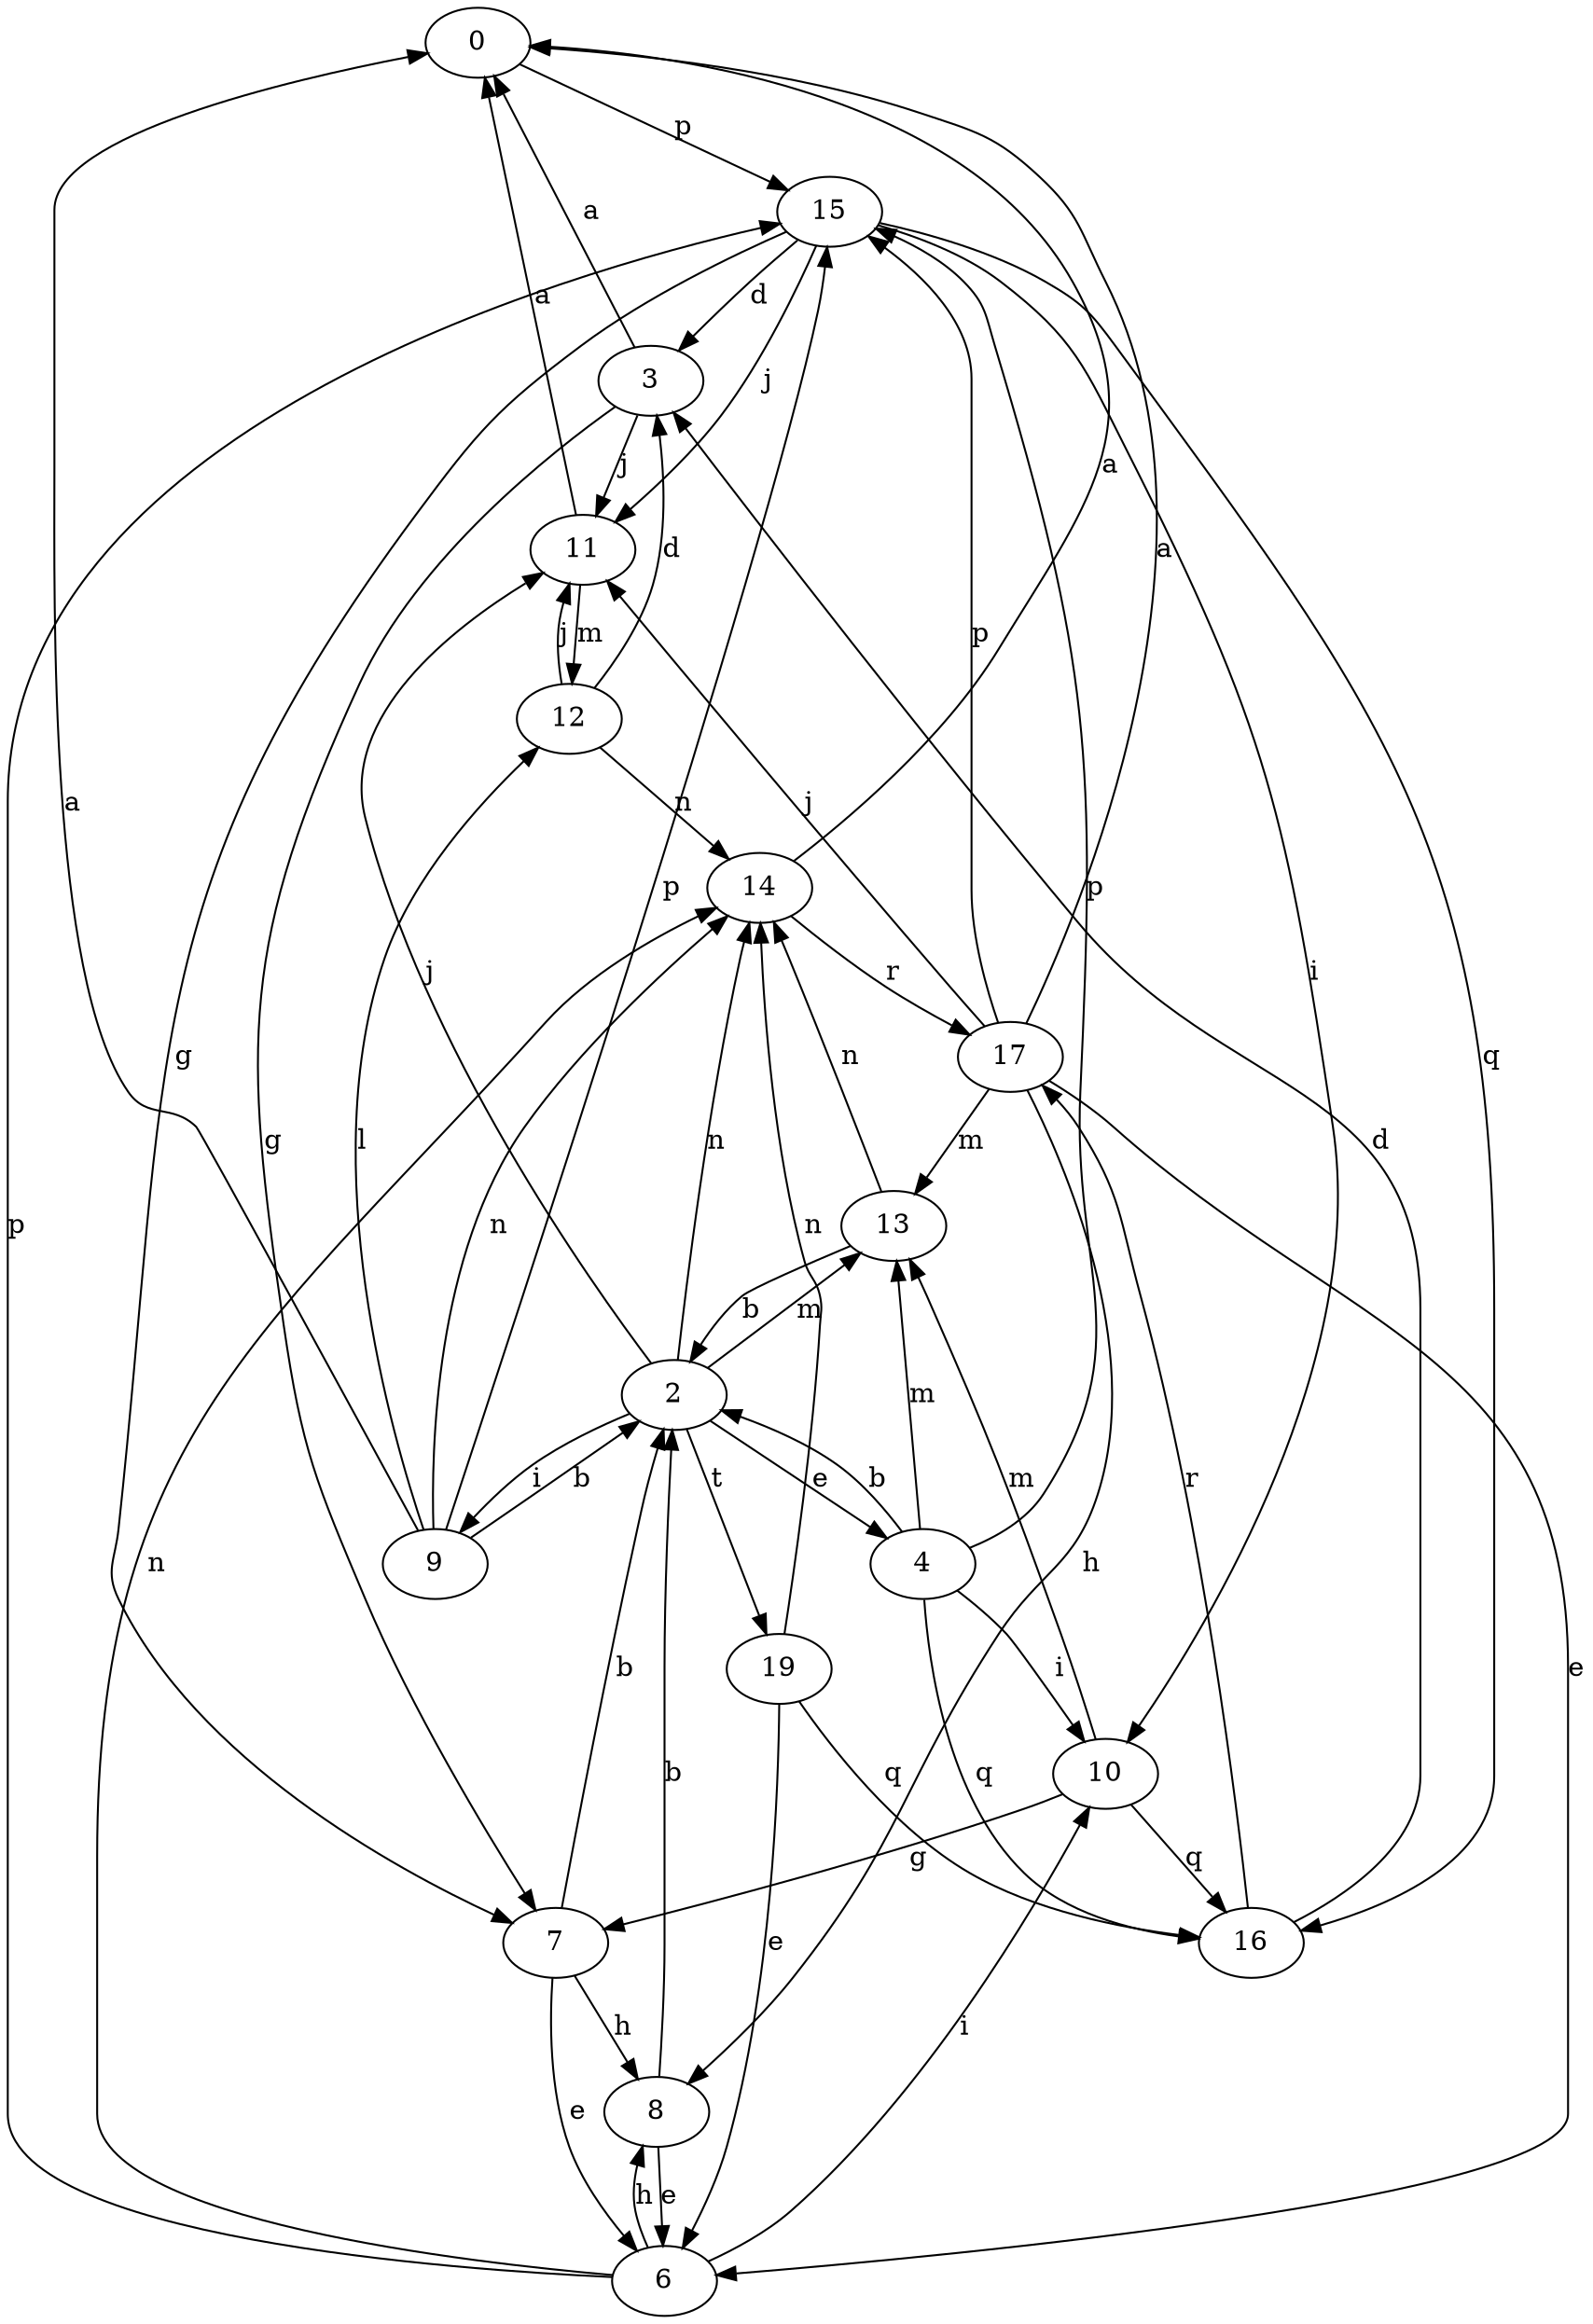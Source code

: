 strict digraph  {
0;
2;
3;
4;
6;
7;
8;
9;
10;
11;
12;
13;
14;
15;
16;
17;
19;
0 -> 15  [label=p];
2 -> 4  [label=e];
2 -> 9  [label=i];
2 -> 11  [label=j];
2 -> 13  [label=m];
2 -> 14  [label=n];
2 -> 19  [label=t];
3 -> 0  [label=a];
3 -> 7  [label=g];
3 -> 11  [label=j];
4 -> 2  [label=b];
4 -> 10  [label=i];
4 -> 13  [label=m];
4 -> 15  [label=p];
4 -> 16  [label=q];
6 -> 8  [label=h];
6 -> 10  [label=i];
6 -> 14  [label=n];
6 -> 15  [label=p];
7 -> 2  [label=b];
7 -> 6  [label=e];
7 -> 8  [label=h];
8 -> 2  [label=b];
8 -> 6  [label=e];
9 -> 0  [label=a];
9 -> 2  [label=b];
9 -> 12  [label=l];
9 -> 14  [label=n];
9 -> 15  [label=p];
10 -> 7  [label=g];
10 -> 13  [label=m];
10 -> 16  [label=q];
11 -> 0  [label=a];
11 -> 12  [label=m];
12 -> 3  [label=d];
12 -> 11  [label=j];
12 -> 14  [label=n];
13 -> 2  [label=b];
13 -> 14  [label=n];
14 -> 0  [label=a];
14 -> 17  [label=r];
15 -> 3  [label=d];
15 -> 7  [label=g];
15 -> 10  [label=i];
15 -> 11  [label=j];
15 -> 16  [label=q];
16 -> 3  [label=d];
16 -> 17  [label=r];
17 -> 0  [label=a];
17 -> 6  [label=e];
17 -> 8  [label=h];
17 -> 11  [label=j];
17 -> 13  [label=m];
17 -> 15  [label=p];
19 -> 6  [label=e];
19 -> 14  [label=n];
19 -> 16  [label=q];
}
